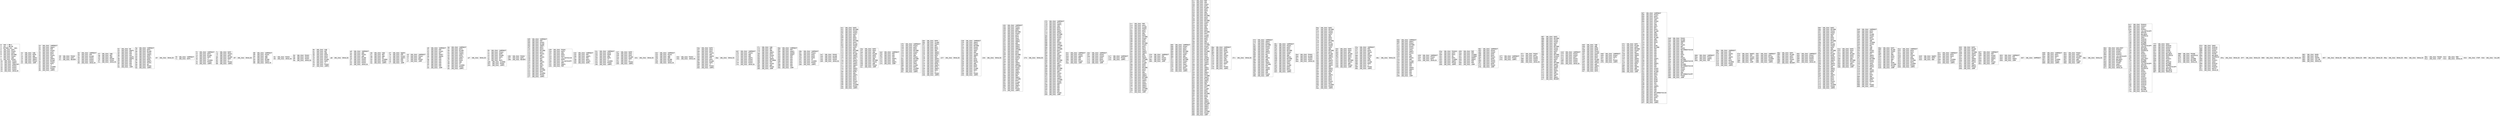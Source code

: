 digraph "graph.cfg.gv" {
	subgraph global {
		node [fontname=Courier fontsize=30.0 rank=same shape=box]
		block_0 [label="0: %00 = #0x1\l2: %01 = #0x40\l4: MSTORE(%01, %00)\l5: [NO_SSA] DUP1\l6: [NO_SSA] PUSH1\l8: [NO_SSA] DUP2\l9: [NO_SSA] MSTORE\la: [NO_SSA] PUSH1\lc: [NO_SSA] ADD\ld: [NO_SSA] PUSH2\l10: [NO_SSA] PUSH1\l12: [NO_SSA] SWAP2\l13: [NO_SSA] CODECOPY\l14: [NO_SSA] PUSH1\l16: [NO_SSA] PUSH1\l18: [NO_SSA] PUSH1\l1a: [NO_SSA] INVALID\l"]
		block_1b [label="1b: [NO_SSA] SUB\l1c: [NO_SSA] DUP9\l1d: [NO_SSA] AND\l1e: [NO_SSA] SWAP2\l1f: [NO_SSA] SWAP1\l20: [NO_SSA] PUSH2\l23: [NO_SSA] JUMP\l"]
		block_24 [label="24: [NO_SSA] JUMPDEST\l25: [NO_SSA] SWAP1\l26: [NO_SSA] POP\l27: [NO_SSA] PUSH1\l29: [NO_SSA] DUP2\l2a: [NO_SSA] DUP1\l2b: [NO_SSA] PUSH1\l2d: [NO_SSA] ADD\l2e: [NO_SSA] SWAP1\l2f: [NO_SSA] MLOAD\l30: [NO_SSA] PUSH1\l32: [NO_SSA] DUP2\l33: [NO_SSA] LT\l34: [NO_SSA] ISZERO\l35: [NO_SSA] PUSH2\l38: [NO_SSA] JUMPI\l"]
		block_39 [label="39: [NO_SSA] PUSH1\l3b: [NO_SSA] DUP1\l3c: [NO_SSA] REVERT\l"]
		block_3d [label="3d: [NO_SSA] JUMPDEST\l3e: [NO_SSA] POP\l3f: [NO_SSA] MLOAD\l40: [NO_SSA] PUSH1\l42: [NO_SSA] PUSH1\l44: [NO_SSA] PUSH1\l46: [NO_SSA] INVALID\l"]
		block_47 [label="47: [NO_SSA] SUB\l48: [NO_SSA] NOT\l49: [NO_SSA] AND\l4a: [NO_SSA] PUSH4\l4f: [NO_SSA] PUSH1\l51: [NO_SSA] INVALID\l"]
		block_52 [label="52: [NO_SSA] EQ\l53: [NO_SSA] SWAP3\l54: [NO_SSA] POP\l55: [NO_SSA] POP\l56: [NO_SSA] POP\l57: [NO_SSA] SWAP5\l58: [NO_SSA] SWAP4\l59: [NO_SSA] POP\l5a: [NO_SSA] POP\l5b: [NO_SSA] POP\l5c: [NO_SSA] POP\l5d: [NO_SSA] JUMP\l"]
		block_5e [label="5e: [NO_SSA] JUMPDEST\l5f: [NO_SSA] DUP2\l60: [NO_SSA] MLOAD\l61: [NO_SSA] PUSH1\l63: [NO_SSA] SWAP1\l64: [NO_SSA] DUP5\l65: [NO_SSA] SWAP1\l66: [NO_SSA] DUP5\l67: [NO_SSA] SWAP1\l68: [NO_SSA] PUSH1\l6a: [NO_SSA] EQ\l6b: [NO_SSA] PUSH2\l6e: [NO_SSA] JUMPI\l"]
		block_6f [label="6f: [NO_SSA] INVALID\l"]
		block_70 [label="70: [NO_SSA] JUMPDEST\l71: [NO_SSA] DUP4\l"]
		block_72 [label="72: [NO_SSA] JUMPDEST\l73: [NO_SSA] DUP3\l74: [NO_SSA] MLOAD\l75: [NO_SSA] DUP2\l76: [NO_SSA] LT\l77: [NO_SSA] ISZERO\l78: [NO_SSA] PUSH2\l7b: [NO_SSA] JUMPI\l"]
		block_7c [label="7c: [NO_SSA] DUP2\l7d: [NO_SSA] PUSH1\l7f: [NO_SSA] DUP2\l80: [NO_SSA] MLOAD\l81: [NO_SSA] DUP2\l82: [NO_SSA] LT\l83: [NO_SSA] PUSH2\l86: [NO_SSA] JUMPI\l"]
		block_87 [label="87: [NO_SSA] INVALID\l"]
		block_88 [label="88: [NO_SSA] JUMPDEST\l89: [NO_SSA] PUSH1\l8b: [NO_SSA] ADD\l8c: [NO_SSA] ADD\l8d: [NO_SSA] MLOAD\l8e: [NO_SSA] PUSH1\l90: [NO_SSA] INVALID\l"]
		block_91 [label="91: [NO_SSA] PUSH1\l93: [NO_SSA] INVALID\l"]
		block_94 [label="94: [NO_SSA] PUSH1\l96: [NO_SSA] PUSH1\l98: [NO_SSA] PUSH1\l9a: [NO_SSA] INVALID\l"]
		block_9b [label="9b: [NO_SSA] SUB\l9c: [NO_SSA] NOT\l9d: [NO_SSA] AND\l9e: [NO_SSA] DUP4\l9f: [NO_SSA] DUP3\la0: [NO_SSA] DUP2\la1: [NO_SSA] MLOAD\la2: [NO_SSA] DUP2\la3: [NO_SSA] LT\la4: [NO_SSA] PUSH2\la7: [NO_SSA] JUMPI\l"]
		block_a8 [label="a8: [NO_SSA] INVALID\l"]
		block_a9 [label="a9: [NO_SSA] JUMPDEST\laa: [NO_SSA] ADD\lab: [NO_SSA] PUSH1\lad: [NO_SSA] ADD\lae: [NO_SSA] MLOAD\laf: [NO_SSA] PUSH1\lb1: [NO_SSA] PUSH1\lb3: [NO_SSA] PUSH1\lb5: [NO_SSA] INVALID\l"]
		block_b6 [label="b6: [NO_SSA] SUB\lb7: [NO_SSA] NOT\lb8: [NO_SSA] AND\lb9: [NO_SSA] EQ\lba: [NO_SSA] ISZERO\lbb: [NO_SSA] PUSH2\lbe: [NO_SSA] JUMPI\l"]
		block_bf [label="bf: [NO_SSA] SWAP3\lc0: [NO_SSA] POP\lc1: [NO_SSA] PUSH2\lc4: [NO_SSA] SWAP2\lc5: [NO_SSA] POP\lc6: [NO_SSA] POP\lc7: [NO_SSA] JUMP\l"]
		block_c8 [label="c8: [NO_SSA] JUMPDEST\lc9: [NO_SSA] PUSH1\lcb: [NO_SSA] ADD\lcc: [NO_SSA] PUSH2\lcf: [NO_SSA] JUMP\l"]
		block_d0 [label="d0: [NO_SSA] JUMPDEST\ld1: [NO_SSA] POP\ld2: [NO_SSA] PUSH1\ld4: [NO_SSA] NOT\ld5: [NO_SSA] SWAP7\ld6: [NO_SSA] SWAP6\ld7: [NO_SSA] POP\ld8: [NO_SSA] POP\ld9: [NO_SSA] POP\lda: [NO_SSA] POP\ldb: [NO_SSA] POP\ldc: [NO_SSA] POP\ldd: [NO_SSA] JUMP\l"]
		block_de [label="de: [NO_SSA] JUMPDEST\ldf: [NO_SSA] DUP3\le0: [NO_SSA] MLOAD\le1: [NO_SSA] PUSH1\le3: [NO_SSA] SWAP1\le4: [NO_SSA] DUP5\le5: [NO_SSA] SWAP1\le6: [NO_SSA] DUP4\le7: [NO_SSA] DUP6\le8: [NO_SSA] ADD\le9: [NO_SSA] GT\lea: [NO_SSA] ISZERO\leb: [NO_SSA] PUSH2\lee: [NO_SSA] JUMPI\l"]
		block_ef [label="ef: [NO_SSA] INVALID\l"]
		block_f0 [label="f0: [NO_SSA] JUMPDEST\lf1: [NO_SSA] PUSH1\lf3: [NO_SSA] DUP5\lf4: [NO_SSA] PUSH8\lfd: [NO_SSA] DUP2\lfe: [NO_SSA] GT\lff: [NO_SSA] DUP1\l100: [NO_SSA] ISZERO\l101: [NO_SSA] PUSH2\l104: [NO_SSA] JUMPI\l"]
		block_105 [label="105: [NO_SSA] PUSH1\l107: [NO_SSA] DUP1\l108: [NO_SSA] REVERT\l"]
		block_109 [label="109: [NO_SSA] JUMPDEST\l10a: [NO_SSA] POP\l10b: [NO_SSA] PUSH1\l10d: [NO_SSA] MLOAD\l10e: [NO_SSA] SWAP1\l10f: [NO_SSA] DUP1\l110: [NO_SSA] DUP3\l111: [NO_SSA] MSTORE\l112: [NO_SSA] DUP1\l113: [NO_SSA] PUSH1\l115: [NO_SSA] ADD\l116: [NO_SSA] PUSH1\l118: [NO_SSA] NOT\l119: [NO_SSA] AND\l11a: [NO_SSA] PUSH1\l11c: [NO_SSA] ADD\l11d: [NO_SSA] DUP3\l11e: [NO_SSA] ADD\l11f: [NO_SSA] PUSH1\l121: [NO_SSA] MSTORE\l122: [NO_SSA] DUP1\l123: [NO_SSA] ISZERO\l124: [NO_SSA] PUSH2\l127: [NO_SSA] JUMPI\l"]
		block_128 [label="128: [NO_SSA] PUSH1\l12a: [NO_SSA] DUP3\l12b: [NO_SSA] ADD\l12c: [NO_SSA] DUP2\l12d: [NO_SSA] DUP1\l12e: [NO_SSA] CALLDATASIZE\l12f: [NO_SSA] DUP4\l130: [NO_SSA] CALLDATACOPY\l131: [NO_SSA] ADD\l132: [NO_SSA] SWAP1\l133: [NO_SSA] POP\l"]
		block_134 [label="134: [NO_SSA] JUMPDEST\l135: [NO_SSA] POP\l136: [NO_SSA] SWAP1\l137: [NO_SSA] POP\l138: [NO_SSA] DUP1\l139: [NO_SSA] PUSH1\l13b: [NO_SSA] DUP6\l"]
		block_13c [label="13c: [NO_SSA] JUMPDEST\l13d: [NO_SSA] DUP8\l13e: [NO_SSA] DUP8\l13f: [NO_SSA] ADD\l140: [NO_SSA] DUP2\l141: [NO_SSA] LT\l142: [NO_SSA] ISZERO\l143: [NO_SSA] PUSH2\l146: [NO_SSA] JUMPI\l"]
		block_147 [label="147: [NO_SSA] DUP5\l148: [NO_SSA] DUP2\l149: [NO_SSA] DUP2\l14a: [NO_SSA] MLOAD\l14b: [NO_SSA] DUP2\l14c: [NO_SSA] LT\l14d: [NO_SSA] PUSH2\l150: [NO_SSA] JUMPI\l"]
		block_151 [label="151: [NO_SSA] INVALID\l"]
		block_152 [label="152: [NO_SSA] JUMPDEST\l153: [NO_SSA] PUSH1\l155: [NO_SSA] ADD\l156: [NO_SSA] ADD\l157: [NO_SSA] MLOAD\l158: [NO_SSA] PUSH1\l15a: [NO_SSA] INVALID\l"]
		block_15b [label="15b: [NO_SSA] PUSH1\l15d: [NO_SSA] INVALID\l"]
		block_15e [label="15e: [NO_SSA] DUP4\l15f: [NO_SSA] DUP4\l160: [NO_SSA] DUP1\l161: [NO_SSA] PUSH1\l163: [NO_SSA] ADD\l164: [NO_SSA] SWAP5\l165: [NO_SSA] POP\l166: [NO_SSA] DUP2\l167: [NO_SSA] MLOAD\l168: [NO_SSA] DUP2\l169: [NO_SSA] LT\l16a: [NO_SSA] PUSH2\l16d: [NO_SSA] JUMPI\l"]
		block_16e [label="16e: [NO_SSA] INVALID\l"]
		block_16f [label="16f: [NO_SSA] JUMPDEST\l170: [NO_SSA] PUSH1\l172: [NO_SSA] ADD\l173: [NO_SSA] ADD\l174: [NO_SSA] SWAP1\l175: [NO_SSA] PUSH1\l177: [NO_SSA] PUSH1\l179: [NO_SSA] PUSH1\l17b: [NO_SSA] INVALID\l"]
		block_17c [label="17c: [NO_SSA] SUB\l17d: [NO_SSA] NOT\l17e: [NO_SSA] AND\l17f: [NO_SSA] SWAP1\l180: [NO_SSA] DUP2\l181: [NO_SSA] PUSH1\l183: [NO_SSA] BYTE\l184: [NO_SSA] SWAP1\l185: [NO_SSA] MSTORE8\l186: [NO_SSA] POP\l187: [NO_SSA] PUSH1\l189: [NO_SSA] ADD\l18a: [NO_SSA] PUSH2\l18d: [NO_SSA] JUMP\l"]
		block_18e [label="18e: [NO_SSA] JUMPDEST\l18f: [NO_SSA] POP\l190: [NO_SSA] SWAP1\l191: [NO_SSA] SWAP8\l192: [NO_SSA] SWAP7\l193: [NO_SSA] POP\l194: [NO_SSA] POP\l195: [NO_SSA] POP\l196: [NO_SSA] POP\l197: [NO_SSA] POP\l198: [NO_SSA] POP\l199: [NO_SSA] POP\l19a: [NO_SSA] JUMP\l"]
		block_19b [label="19b: [NO_SSA] JUMPDEST\l19c: [NO_SSA] PUSH1\l19e: [NO_SSA] DUP2\l19f: [NO_SSA] DUP5\l1a0: [NO_SSA] DUP5\l1a1: [NO_SSA] GT\l1a2: [NO_SSA] ISZERO\l1a3: [NO_SSA] PUSH2\l1a6: [NO_SSA] JUMPI\l"]
		block_1a7 [label="1a7: [NO_SSA] PUSH1\l1a9: [NO_SSA] MLOAD\l1aa: [NO_SSA] PUSH3\l1ae: [NO_SSA] PUSH1\l1b0: [NO_SSA] INVALID\l"]
		block_1b1 [label="1b1: [NO_SSA] DUP2\l1b2: [NO_SSA] MSTORE\l1b3: [NO_SSA] PUSH1\l1b5: [NO_SSA] PUSH1\l1b7: [NO_SSA] DUP3\l1b8: [NO_SSA] ADD\l1b9: [NO_SSA] DUP2\l1ba: [NO_SSA] DUP2\l1bb: [NO_SSA] MSTORE\l1bc: [NO_SSA] DUP4\l1bd: [NO_SSA] MLOAD\l1be: [NO_SSA] PUSH1\l1c0: [NO_SSA] DUP5\l1c1: [NO_SSA] ADD\l1c2: [NO_SSA] MSTORE\l1c3: [NO_SSA] DUP4\l1c4: [NO_SSA] MLOAD\l1c5: [NO_SSA] SWAP1\l1c6: [NO_SSA] SWAP3\l1c7: [NO_SSA] DUP4\l1c8: [NO_SSA] SWAP3\l1c9: [NO_SSA] PUSH1\l1cb: [NO_SSA] SWAP1\l1cc: [NO_SSA] SWAP2\l1cd: [NO_SSA] ADD\l1ce: [NO_SSA] SWAP2\l1cf: [NO_SSA] SWAP1\l1d0: [NO_SSA] DUP6\l1d1: [NO_SSA] ADD\l1d2: [NO_SSA] SWAP1\l1d3: [NO_SSA] DUP1\l1d4: [NO_SSA] DUP4\l1d5: [NO_SSA] DUP4\l1d6: [NO_SSA] PUSH1\l1d8: [NO_SSA] DUP4\l1d9: [NO_SSA] ISZERO\l1da: [NO_SSA] PUSH2\l1dd: [NO_SSA] JUMPI\l"]
		block_1de [label="1de: [NO_SSA] DUP2\l1df: [NO_SSA] DUP2\l1e0: [NO_SSA] ADD\l1e1: [NO_SSA] MLOAD\l1e2: [NO_SSA] DUP4\l1e3: [NO_SSA] DUP3\l1e4: [NO_SSA] ADD\l1e5: [NO_SSA] MSTORE\l1e6: [NO_SSA] PUSH1\l1e8: [NO_SSA] ADD\l1e9: [NO_SSA] PUSH2\l1ec: [NO_SSA] JUMP\l"]
		block_1ed [label="1ed: [NO_SSA] JUMPDEST\l1ee: [NO_SSA] POP\l1ef: [NO_SSA] POP\l1f0: [NO_SSA] POP\l1f1: [NO_SSA] SWAP1\l1f2: [NO_SSA] SUB\l1f3: [NO_SSA] SWAP1\l1f4: [NO_SSA] JUMP\l"]
		block_1f5 [label="1f5: [NO_SSA] JUMPDEST\l1f6: [NO_SSA] PUSH1\l1f8: [NO_SSA] DUP2\l1f9: [NO_SSA] DUP2\l1fa: [NO_SSA] MSTORE\l1fb: [NO_SSA] PUSH1\l1fd: [NO_SSA] DUP4\l1fe: [NO_SSA] ADD\l1ff: [NO_SSA] PUSH1\l201: [NO_SSA] MSTORE\l202: [NO_SSA] PUSH1\l204: [NO_SSA] DUP2\l205: [NO_SSA] SHA3\l206: [NO_SSA] SLOAD\l207: [NO_SSA] DUP1\l208: [NO_SSA] ISZERO\l209: [NO_SSA] PUSH2\l20c: [NO_SSA] JUMPI\l"]
		block_20d [label="20d: [NO_SSA] DUP4\l20e: [NO_SSA] SLOAD\l20f: [NO_SSA] PUSH1\l211: [NO_SSA] NOT\l212: [NO_SSA] DUP1\l213: [NO_SSA] DUP4\l214: [NO_SSA] ADD\l215: [NO_SSA] SWAP2\l216: [NO_SSA] SWAP1\l217: [NO_SSA] DUP2\l218: [NO_SSA] ADD\l219: [NO_SSA] SWAP1\l21a: [NO_SSA] PUSH1\l21c: [NO_SSA] SWAP1\l21d: [NO_SSA] DUP8\l21e: [NO_SSA] SWAP1\l21f: [NO_SSA] DUP4\l220: [NO_SSA] SWAP1\l221: [NO_SSA] DUP2\l222: [NO_SSA] LT\l223: [NO_SSA] PUSH2\l226: [NO_SSA] JUMPI\l"]
		block_227 [label="227: [NO_SSA] INVALID\l"]
		block_228 [label="228: [NO_SSA] JUMPDEST\l229: [NO_SSA] SWAP1\l22a: [NO_SSA] PUSH1\l22c: [NO_SSA] MSTORE\l22d: [NO_SSA] PUSH1\l22f: [NO_SSA] PUSH1\l231: [NO_SSA] SHA3\l232: [NO_SSA] ADD\l233: [NO_SSA] SLOAD\l234: [NO_SSA] SWAP1\l235: [NO_SSA] POP\l236: [NO_SSA] DUP1\l237: [NO_SSA] DUP8\l238: [NO_SSA] PUSH1\l23a: [NO_SSA] ADD\l23b: [NO_SSA] DUP5\l23c: [NO_SSA] DUP2\l23d: [NO_SSA] SLOAD\l23e: [NO_SSA] DUP2\l23f: [NO_SSA] LT\l240: [NO_SSA] PUSH2\l243: [NO_SSA] JUMPI\l"]
		block_244 [label="244: [NO_SSA] INVALID\l"]
		block_245 [label="245: [NO_SSA] JUMPDEST\l246: [NO_SSA] PUSH1\l248: [NO_SSA] SWAP2\l249: [NO_SSA] DUP3\l24a: [NO_SSA] MSTORE\l24b: [NO_SSA] PUSH1\l24d: [NO_SSA] DUP1\l24e: [NO_SSA] DUP4\l24f: [NO_SSA] SHA3\l250: [NO_SSA] SWAP1\l251: [NO_SSA] SWAP2\l252: [NO_SSA] ADD\l253: [NO_SSA] SWAP3\l254: [NO_SSA] SWAP1\l255: [NO_SSA] SWAP3\l256: [NO_SSA] SSTORE\l257: [NO_SSA] DUP3\l258: [NO_SSA] DUP2\l259: [NO_SSA] MSTORE\l25a: [NO_SSA] PUSH1\l25c: [NO_SSA] DUP10\l25d: [NO_SSA] DUP2\l25e: [NO_SSA] ADD\l25f: [NO_SSA] SWAP1\l260: [NO_SSA] SWAP3\l261: [NO_SSA] MSTORE\l262: [NO_SSA] PUSH1\l264: [NO_SSA] SWAP1\l265: [NO_SSA] SHA3\l266: [NO_SSA] SWAP1\l267: [NO_SSA] DUP5\l268: [NO_SSA] ADD\l269: [NO_SSA] SWAP1\l26a: [NO_SSA] SSTORE\l26b: [NO_SSA] DUP7\l26c: [NO_SSA] SLOAD\l26d: [NO_SSA] DUP8\l26e: [NO_SSA] SWAP1\l26f: [NO_SSA] DUP1\l270: [NO_SSA] PUSH2\l273: [NO_SSA] JUMPI\l"]
		block_274 [label="274: [NO_SSA] INVALID\l"]
		block_275 [label="275: [NO_SSA] JUMPDEST\l276: [NO_SSA] PUSH1\l278: [NO_SSA] SWAP1\l279: [NO_SSA] SUB\l27a: [NO_SSA] DUP2\l27b: [NO_SSA] DUP2\l27c: [NO_SSA] SWAP1\l27d: [NO_SSA] PUSH1\l27f: [NO_SSA] MSTORE\l280: [NO_SSA] PUSH1\l282: [NO_SSA] PUSH1\l284: [NO_SSA] SHA3\l285: [NO_SSA] ADD\l286: [NO_SSA] PUSH1\l288: [NO_SSA] SWAP1\l289: [NO_SSA] SSTORE\l28a: [NO_SSA] SWAP1\l28b: [NO_SSA] SSTORE\l28c: [NO_SSA] DUP7\l28d: [NO_SSA] PUSH1\l28f: [NO_SSA] ADD\l290: [NO_SSA] PUSH1\l292: [NO_SSA] DUP8\l293: [NO_SSA] DUP2\l294: [NO_SSA] MSTORE\l295: [NO_SSA] PUSH1\l297: [NO_SSA] ADD\l298: [NO_SSA] SWAP1\l299: [NO_SSA] DUP2\l29a: [NO_SSA] MSTORE\l29b: [NO_SSA] PUSH1\l29d: [NO_SSA] ADD\l29e: [NO_SSA] PUSH1\l2a0: [NO_SSA] SHA3\l2a1: [NO_SSA] PUSH1\l2a3: [NO_SSA] SWAP1\l2a4: [NO_SSA] SSTORE\l2a5: [NO_SSA] PUSH1\l2a7: [NO_SSA] SWAP5\l2a8: [NO_SSA] POP\l2a9: [NO_SSA] POP\l2aa: [NO_SSA] POP\l2ab: [NO_SSA] POP\l2ac: [NO_SSA] POP\l2ad: [NO_SSA] PUSH2\l2b0: [NO_SSA] JUMP\l"]
		block_2b1 [label="2b1: [NO_SSA] JUMPDEST\l2b2: [NO_SSA] PUSH1\l2b4: [NO_SSA] SWAP2\l2b5: [NO_SSA] POP\l2b6: [NO_SSA] POP\l2b7: [NO_SSA] PUSH2\l2ba: [NO_SSA] JUMP\l"]
		block_2bb [label="2bb: [NO_SSA] JUMPDEST\l2bc: [NO_SSA] PUSH1\l2be: [NO_SSA] PUSH2\l2c1: [NO_SSA] DUP4\l2c2: [NO_SSA] DUP4\l2c3: [NO_SSA] PUSH2\l2c6: [NO_SSA] JUMP\l"]
		block_2c7 [label="2c7: [NO_SSA] JUMPDEST\l2c8: [NO_SSA] PUSH2\l2cb: [NO_SSA] JUMPI\l"]
		block_2cc [label="2cc: [NO_SSA] POP\l2cd: [NO_SSA] DUP2\l2ce: [NO_SSA] SLOAD\l2cf: [NO_SSA] PUSH1\l2d1: [NO_SSA] DUP2\l2d2: [NO_SSA] DUP2\l2d3: [NO_SSA] ADD\l2d4: [NO_SSA] DUP5\l2d5: [NO_SSA] SSTORE\l2d6: [NO_SSA] PUSH1\l2d8: [NO_SSA] DUP5\l2d9: [NO_SSA] DUP2\l2da: [NO_SSA] MSTORE\l2db: [NO_SSA] PUSH1\l2dd: [NO_SSA] DUP1\l2de: [NO_SSA] DUP3\l2df: [NO_SSA] SHA3\l2e0: [NO_SSA] SWAP1\l2e1: [NO_SSA] SWAP4\l2e2: [NO_SSA] ADD\l2e3: [NO_SSA] DUP5\l2e4: [NO_SSA] SWAP1\l2e5: [NO_SSA] SSTORE\l2e6: [NO_SSA] DUP5\l2e7: [NO_SSA] SLOAD\l2e8: [NO_SSA] DUP5\l2e9: [NO_SSA] DUP3\l2ea: [NO_SSA] MSTORE\l2eb: [NO_SSA] DUP3\l2ec: [NO_SSA] DUP7\l2ed: [NO_SSA] ADD\l2ee: [NO_SSA] SWAP1\l2ef: [NO_SSA] SWAP4\l2f0: [NO_SSA] MSTORE\l2f1: [NO_SSA] PUSH1\l2f3: [NO_SSA] SWAP1\l2f4: [NO_SSA] SHA3\l2f5: [NO_SSA] SWAP2\l2f6: [NO_SSA] SWAP1\l2f7: [NO_SSA] SWAP2\l2f8: [NO_SSA] SSTORE\l2f9: [NO_SSA] PUSH2\l2fc: [NO_SSA] JUMP\l"]
		block_2fd [label="2fd: [NO_SSA] JUMPDEST\l2fe: [NO_SSA] POP\l2ff: [NO_SSA] PUSH1\l301: [NO_SSA] PUSH2\l304: [NO_SSA] JUMP\l"]
		block_305 [label="305: [NO_SSA] JUMPDEST\l306: [NO_SSA] PUSH1\l308: [NO_SSA] DUP3\l309: [NO_SSA] DUP2\l30a: [NO_SSA] MSTORE\l30b: [NO_SSA] PUSH1\l30d: [NO_SSA] DUP5\l30e: [NO_SSA] ADD\l30f: [NO_SSA] PUSH1\l311: [NO_SSA] MSTORE\l312: [NO_SSA] PUSH1\l314: [NO_SSA] DUP2\l315: [NO_SSA] SHA3\l316: [NO_SSA] SLOAD\l317: [NO_SSA] DUP1\l318: [NO_SSA] PUSH2\l31b: [NO_SSA] JUMPI\l"]
		block_31c [label="31c: [NO_SSA] POP\l31d: [NO_SSA] POP\l31e: [NO_SSA] PUSH1\l320: [NO_SSA] DUP1\l321: [NO_SSA] MLOAD\l322: [NO_SSA] DUP1\l323: [NO_SSA] DUP3\l324: [NO_SSA] ADD\l325: [NO_SSA] DUP3\l326: [NO_SSA] MSTORE\l327: [NO_SSA] DUP4\l328: [NO_SSA] DUP2\l329: [NO_SSA] MSTORE\l32a: [NO_SSA] PUSH1\l32c: [NO_SSA] DUP1\l32d: [NO_SSA] DUP3\l32e: [NO_SSA] ADD\l32f: [NO_SSA] DUP5\l330: [NO_SSA] DUP2\l331: [NO_SSA] MSTORE\l332: [NO_SSA] DUP7\l333: [NO_SSA] SLOAD\l334: [NO_SSA] PUSH1\l336: [NO_SSA] DUP2\l337: [NO_SSA] DUP2\l338: [NO_SSA] ADD\l339: [NO_SSA] DUP10\l33a: [NO_SSA] SSTORE\l33b: [NO_SSA] PUSH1\l33d: [NO_SSA] DUP10\l33e: [NO_SSA] DUP2\l33f: [NO_SSA] MSTORE\l340: [NO_SSA] DUP5\l341: [NO_SSA] DUP2\l342: [NO_SSA] SHA3\l343: [NO_SSA] SWAP6\l344: [NO_SSA] MLOAD\l345: [NO_SSA] PUSH1\l347: [NO_SSA] SWAP1\l348: [NO_SSA] SWAP4\l349: [NO_SSA] MUL\l34a: [NO_SSA] SWAP1\l34b: [NO_SSA] SWAP6\l34c: [NO_SSA] ADD\l34d: [NO_SSA] SWAP2\l34e: [NO_SSA] DUP3\l34f: [NO_SSA] SSTORE\l350: [NO_SSA] SWAP2\l351: [NO_SSA] MLOAD\l352: [NO_SSA] SWAP1\l353: [NO_SSA] DUP3\l354: [NO_SSA] ADD\l355: [NO_SSA] SSTORE\l356: [NO_SSA] DUP7\l357: [NO_SSA] SLOAD\l358: [NO_SSA] DUP7\l359: [NO_SSA] DUP5\l35a: [NO_SSA] MSTORE\l35b: [NO_SSA] DUP2\l35c: [NO_SSA] DUP9\l35d: [NO_SSA] ADD\l35e: [NO_SSA] SWAP1\l35f: [NO_SSA] SWAP3\l360: [NO_SSA] MSTORE\l361: [NO_SSA] SWAP3\l362: [NO_SSA] SWAP1\l363: [NO_SSA] SWAP2\l364: [NO_SSA] SHA3\l365: [NO_SSA] SSTORE\l366: [NO_SSA] PUSH2\l369: [NO_SSA] JUMP\l"]
		block_36a [label="36a: [NO_SSA] JUMPDEST\l36b: [NO_SSA] DUP3\l36c: [NO_SSA] DUP6\l36d: [NO_SSA] PUSH1\l36f: [NO_SSA] ADD\l370: [NO_SSA] PUSH1\l372: [NO_SSA] DUP4\l373: [NO_SSA] SUB\l374: [NO_SSA] DUP2\l375: [NO_SSA] SLOAD\l376: [NO_SSA] DUP2\l377: [NO_SSA] LT\l378: [NO_SSA] PUSH2\l37b: [NO_SSA] JUMPI\l"]
		block_37c [label="37c: [NO_SSA] INVALID\l"]
		block_37d [label="37d: [NO_SSA] JUMPDEST\l37e: [NO_SSA] SWAP1\l37f: [NO_SSA] PUSH1\l381: [NO_SSA] MSTORE\l382: [NO_SSA] PUSH1\l384: [NO_SSA] PUSH1\l386: [NO_SSA] SHA3\l387: [NO_SSA] SWAP1\l388: [NO_SSA] PUSH1\l38a: [NO_SSA] MUL\l38b: [NO_SSA] ADD\l38c: [NO_SSA] PUSH1\l38e: [NO_SSA] ADD\l38f: [NO_SSA] DUP2\l390: [NO_SSA] SWAP1\l391: [NO_SSA] SSTORE\l392: [NO_SSA] POP\l393: [NO_SSA] PUSH1\l395: [NO_SSA] SWAP2\l396: [NO_SSA] POP\l397: [NO_SSA] POP\l398: [NO_SSA] PUSH2\l39b: [NO_SSA] JUMP\l"]
		block_39c [label="39c: [NO_SSA] JUMPDEST\l39d: [NO_SSA] PUSH1\l39f: [NO_SSA] DUP3\l3a0: [NO_SSA] DUP2\l3a1: [NO_SSA] MSTORE\l3a2: [NO_SSA] PUSH1\l3a4: [NO_SSA] DUP5\l3a5: [NO_SSA] ADD\l3a6: [NO_SSA] PUSH1\l3a8: [NO_SSA] MSTORE\l3a9: [NO_SSA] PUSH1\l3ab: [NO_SSA] DUP2\l3ac: [NO_SSA] SHA3\l3ad: [NO_SSA] SLOAD\l3ae: [NO_SSA] DUP3\l3af: [NO_SSA] DUP2\l3b0: [NO_SSA] PUSH2\l3b3: [NO_SSA] JUMPI\l"]
		block_3b4 [label="3b4: [NO_SSA] PUSH1\l3b6: [NO_SSA] MLOAD\l3b7: [NO_SSA] PUSH3\l3bb: [NO_SSA] PUSH1\l3bd: [NO_SSA] INVALID\l"]
		block_3be [label="3be: [NO_SSA] DUP2\l3bf: [NO_SSA] MSTORE\l3c0: [NO_SSA] PUSH1\l3c2: [NO_SSA] PUSH1\l3c4: [NO_SSA] DUP3\l3c5: [NO_SSA] ADD\l3c6: [NO_SSA] DUP2\l3c7: [NO_SSA] DUP2\l3c8: [NO_SSA] MSTORE\l3c9: [NO_SSA] DUP4\l3ca: [NO_SSA] MLOAD\l3cb: [NO_SSA] PUSH1\l3cd: [NO_SSA] DUP5\l3ce: [NO_SSA] ADD\l3cf: [NO_SSA] MSTORE\l3d0: [NO_SSA] DUP4\l3d1: [NO_SSA] MLOAD\l3d2: [NO_SSA] SWAP1\l3d3: [NO_SSA] SWAP3\l3d4: [NO_SSA] DUP4\l3d5: [NO_SSA] SWAP3\l3d6: [NO_SSA] PUSH1\l3d8: [NO_SSA] SWAP1\l3d9: [NO_SSA] SWAP2\l3da: [NO_SSA] ADD\l3db: [NO_SSA] SWAP2\l3dc: [NO_SSA] SWAP1\l3dd: [NO_SSA] DUP6\l3de: [NO_SSA] ADD\l3df: [NO_SSA] SWAP1\l3e0: [NO_SSA] DUP1\l3e1: [NO_SSA] DUP4\l3e2: [NO_SSA] DUP4\l3e3: [NO_SSA] PUSH1\l3e5: [NO_SSA] DUP4\l3e6: [NO_SSA] ISZERO\l3e7: [NO_SSA] PUSH2\l3ea: [NO_SSA] JUMPI\l"]
		block_3eb [label="3eb: [NO_SSA] DUP2\l3ec: [NO_SSA] DUP2\l3ed: [NO_SSA] ADD\l3ee: [NO_SSA] MLOAD\l3ef: [NO_SSA] DUP4\l3f0: [NO_SSA] DUP3\l3f1: [NO_SSA] ADD\l3f2: [NO_SSA] MSTORE\l3f3: [NO_SSA] PUSH1\l3f5: [NO_SSA] ADD\l3f6: [NO_SSA] PUSH2\l3f9: [NO_SSA] JUMP\l"]
		block_3fa [label="3fa: [NO_SSA] JUMPDEST\l3fb: [NO_SSA] POP\l3fc: [NO_SSA] DUP5\l3fd: [NO_SSA] PUSH1\l3ff: [NO_SSA] ADD\l400: [NO_SSA] PUSH1\l402: [NO_SSA] DUP3\l403: [NO_SSA] SUB\l404: [NO_SSA] DUP2\l405: [NO_SSA] SLOAD\l406: [NO_SSA] DUP2\l407: [NO_SSA] LT\l408: [NO_SSA] PUSH2\l40b: [NO_SSA] JUMPI\l"]
		block_40c [label="40c: [NO_SSA] INVALID\l"]
		block_40d [label="40d: [NO_SSA] JUMPDEST\l40e: [NO_SSA] SWAP1\l40f: [NO_SSA] PUSH1\l411: [NO_SSA] MSTORE\l412: [NO_SSA] PUSH1\l414: [NO_SSA] PUSH1\l416: [NO_SSA] SHA3\l417: [NO_SSA] SWAP1\l418: [NO_SSA] PUSH1\l41a: [NO_SSA] MUL\l41b: [NO_SSA] ADD\l41c: [NO_SSA] PUSH1\l41e: [NO_SSA] ADD\l41f: [NO_SSA] SLOAD\l420: [NO_SSA] SWAP2\l421: [NO_SSA] POP\l422: [NO_SSA] POP\l423: [NO_SSA] SWAP4\l424: [NO_SSA] SWAP3\l425: [NO_SSA] POP\l426: [NO_SSA] POP\l427: [NO_SSA] POP\l428: [NO_SSA] JUMP\l"]
		block_429 [label="429: [NO_SSA] JUMPDEST\l42a: [NO_SSA] PUSH1\l42c: [NO_SSA] DUP2\l42d: [NO_SSA] INVALID\l"]
		block_42e [label="42e: [NO_SSA] PUSH32\l44f: [NO_SSA] DUP2\l450: [NO_SSA] DUP2\l451: [NO_SSA] EQ\l452: [NO_SSA] DUP1\l453: [NO_SSA] ISZERO\l454: [NO_SSA] SWAP1\l455: [NO_SSA] PUSH2\l458: [NO_SSA] JUMPI\l"]
		block_459 [label="459: [NO_SSA] POP\l45a: [NO_SSA] POP\l45b: [NO_SSA] ISZERO\l45c: [NO_SSA] ISZERO\l45d: [NO_SSA] SWAP3\l45e: [NO_SSA] SWAP2\l45f: [NO_SSA] POP\l460: [NO_SSA] POP\l461: [NO_SSA] JUMP\l"]
		block_462 [label="462: [NO_SSA] JUMPDEST\l463: [NO_SSA] PUSH1\l465: [NO_SSA] PUSH2\l468: [NO_SSA] DUP5\l469: [NO_SSA] DUP5\l46a: [NO_SSA] PUSH1\l46c: [NO_SSA] DUP6\l46d: [NO_SSA] PUSH1\l46f: [NO_SSA] PUSH2\l472: [NO_SSA] DUP6\l473: [NO_SSA] PUSH2\l476: [NO_SSA] JUMP\l"]
		block_477 [label="477: [NO_SSA] JUMPDEST\l478: [NO_SSA] PUSH2\l47b: [NO_SSA] JUMPI\l"]
		block_47c [label="47c: [NO_SSA] PUSH1\l47e: [NO_SSA] DUP1\l47f: [NO_SSA] MLOAD\l480: [NO_SSA] PUSH3\l484: [NO_SSA] PUSH1\l486: [NO_SSA] INVALID\l"]
		block_487 [label="487: [NO_SSA] DUP2\l488: [NO_SSA] MSTORE\l489: [NO_SSA] PUSH1\l48b: [NO_SSA] PUSH1\l48d: [NO_SSA] DUP3\l48e: [NO_SSA] ADD\l48f: [NO_SSA] MSTORE\l490: [NO_SSA] PUSH1\l492: [NO_SSA] PUSH1\l494: [NO_SSA] DUP3\l495: [NO_SSA] ADD\l496: [NO_SSA] MSTORE\l497: [NO_SSA] PUSH32\l4b8: [NO_SSA] PUSH1\l4ba: [NO_SSA] DUP3\l4bb: [NO_SSA] ADD\l4bc: [NO_SSA] MSTORE\l4bd: [NO_SSA] SWAP1\l4be: [NO_SSA] MLOAD\l4bf: [NO_SSA] SWAP1\l4c0: [NO_SSA] DUP2\l4c1: [NO_SSA] SWAP1\l4c2: [NO_SSA] SUB\l4c3: [NO_SSA] PUSH1\l4c5: [NO_SSA] ADD\l4c6: [NO_SSA] SWAP1\l4c7: [NO_SSA] REVERT\l"]
		block_4c8 [label="4c8: [NO_SSA] JUMPDEST\l4c9: [NO_SSA] PUSH1\l4cb: [NO_SSA] PUSH1\l4cd: [NO_SSA] DUP7\l4ce: [NO_SSA] PUSH1\l4d0: [NO_SSA] PUSH1\l4d2: [NO_SSA] PUSH1\l4d4: [NO_SSA] INVALID\l"]
		block_4d5 [label="4d5: [NO_SSA] SUB\l4d6: [NO_SSA] AND\l4d7: [NO_SSA] DUP6\l4d8: [NO_SSA] DUP8\l4d9: [NO_SSA] PUSH1\l4db: [NO_SSA] MLOAD\l4dc: [NO_SSA] DUP1\l4dd: [NO_SSA] DUP3\l4de: [NO_SSA] DUP1\l4df: [NO_SSA] MLOAD\l4e0: [NO_SSA] SWAP1\l4e1: [NO_SSA] PUSH1\l4e3: [NO_SSA] ADD\l4e4: [NO_SSA] SWAP1\l4e5: [NO_SSA] DUP1\l4e6: [NO_SSA] DUP4\l4e7: [NO_SSA] DUP4\l"]
		block_4e8 [label="4e8: [NO_SSA] JUMPDEST\l4e9: [NO_SSA] PUSH1\l4eb: [NO_SSA] DUP4\l4ec: [NO_SSA] LT\l4ed: [NO_SSA] PUSH2\l4f0: [NO_SSA] JUMPI\l"]
		block_4f1 [label="4f1: [NO_SSA] DUP1\l4f2: [NO_SSA] MLOAD\l4f3: [NO_SSA] DUP3\l4f4: [NO_SSA] MSTORE\l4f5: [NO_SSA] PUSH1\l4f7: [NO_SSA] NOT\l4f8: [NO_SSA] SWAP1\l4f9: [NO_SSA] SWAP3\l4fa: [NO_SSA] ADD\l4fb: [NO_SSA] SWAP2\l4fc: [NO_SSA] PUSH1\l4fe: [NO_SSA] SWAP2\l4ff: [NO_SSA] DUP3\l500: [NO_SSA] ADD\l501: [NO_SSA] SWAP2\l502: [NO_SSA] ADD\l503: [NO_SSA] PUSH2\l506: [NO_SSA] JUMP\l"]
		block_507 [label="507: [NO_SSA] JUMPDEST\l508: [NO_SSA] PUSH1\l50a: [NO_SSA] DUP4\l50b: [NO_SSA] PUSH1\l50d: [NO_SSA] SUB\l50e: [NO_SSA] PUSH2\l511: [NO_SSA] EXP\l512: [NO_SSA] SUB\l513: [NO_SSA] DUP1\l514: [NO_SSA] NOT\l515: [NO_SSA] DUP3\l516: [NO_SSA] MLOAD\l517: [NO_SSA] AND\l518: [NO_SSA] DUP2\l519: [NO_SSA] DUP5\l51a: [NO_SSA] MLOAD\l51b: [NO_SSA] AND\l51c: [NO_SSA] DUP1\l51d: [NO_SSA] DUP3\l51e: [NO_SSA] OR\l51f: [NO_SSA] DUP6\l520: [NO_SSA] MSTORE\l521: [NO_SSA] POP\l522: [NO_SSA] POP\l523: [NO_SSA] POP\l524: [NO_SSA] POP\l525: [NO_SSA] POP\l526: [NO_SSA] POP\l527: [NO_SSA] SWAP1\l528: [NO_SSA] POP\l529: [NO_SSA] ADD\l52a: [NO_SSA] SWAP2\l52b: [NO_SSA] POP\l52c: [NO_SSA] POP\l52d: [NO_SSA] PUSH1\l52f: [NO_SSA] PUSH1\l531: [NO_SSA] MLOAD\l532: [NO_SSA] DUP1\l533: [NO_SSA] DUP4\l534: [NO_SSA] SUB\l535: [NO_SSA] DUP2\l536: [NO_SSA] DUP6\l537: [NO_SSA] DUP8\l538: [NO_SSA] GAS\l539: [NO_SSA] CALL\l53a: [NO_SSA] SWAP3\l53b: [NO_SSA] POP\l53c: [NO_SSA] POP\l53d: [NO_SSA] POP\l53e: [NO_SSA] RETURNDATASIZE\l53f: [NO_SSA] DUP1\l540: [NO_SSA] PUSH1\l542: [NO_SSA] DUP2\l543: [NO_SSA] EQ\l544: [NO_SSA] PUSH2\l547: [NO_SSA] JUMPI\l"]
		block_548 [label="548: [NO_SSA] PUSH1\l54a: [NO_SSA] MLOAD\l54b: [NO_SSA] SWAP2\l54c: [NO_SSA] POP\l54d: [NO_SSA] PUSH1\l54f: [NO_SSA] NOT\l550: [NO_SSA] PUSH1\l552: [NO_SSA] RETURNDATASIZE\l553: [NO_SSA] ADD\l554: [NO_SSA] AND\l555: [NO_SSA] DUP3\l556: [NO_SSA] ADD\l557: [NO_SSA] PUSH1\l559: [NO_SSA] MSTORE\l55a: [NO_SSA] RETURNDATASIZE\l55b: [NO_SSA] DUP3\l55c: [NO_SSA] MSTORE\l55d: [NO_SSA] RETURNDATASIZE\l55e: [NO_SSA] PUSH1\l560: [NO_SSA] PUSH1\l562: [NO_SSA] DUP5\l563: [NO_SSA] ADD\l564: [NO_SSA] RETURNDATACOPY\l565: [NO_SSA] PUSH2\l568: [NO_SSA] JUMP\l"]
		block_569 [label="569: [NO_SSA] JUMPDEST\l56a: [NO_SSA] PUSH1\l56c: [NO_SSA] SWAP2\l56d: [NO_SSA] POP\l"]
		block_56e [label="56e: [NO_SSA] JUMPDEST\l56f: [NO_SSA] POP\l570: [NO_SSA] SWAP2\l571: [NO_SSA] POP\l572: [NO_SSA] SWAP2\l573: [NO_SSA] POP\l574: [NO_SSA] DUP2\l575: [NO_SSA] ISZERO\l576: [NO_SSA] PUSH2\l579: [NO_SSA] JUMPI\l"]
		block_57a [label="57a: [NO_SSA] SWAP2\l57b: [NO_SSA] POP\l57c: [NO_SSA] PUSH2\l57f: [NO_SSA] SWAP1\l580: [NO_SSA] POP\l581: [NO_SSA] JUMP\l"]
		block_582 [label="582: [NO_SSA] JUMPDEST\l583: [NO_SSA] DUP1\l584: [NO_SSA] MLOAD\l585: [NO_SSA] ISZERO\l586: [NO_SSA] PUSH2\l589: [NO_SSA] JUMPI\l"]
		block_58a [label="58a: [NO_SSA] DUP1\l58b: [NO_SSA] MLOAD\l58c: [NO_SSA] DUP1\l58d: [NO_SSA] DUP3\l58e: [NO_SSA] PUSH1\l590: [NO_SSA] ADD\l591: [NO_SSA] REVERT\l"]
		block_592 [label="592: [NO_SSA] JUMPDEST\l593: [NO_SSA] PUSH1\l595: [NO_SSA] MLOAD\l596: [NO_SSA] PUSH3\l59a: [NO_SSA] PUSH1\l59c: [NO_SSA] INVALID\l"]
		block_59d [label="59d: [NO_SSA] DUP2\l59e: [NO_SSA] MSTORE\l59f: [NO_SSA] PUSH1\l5a1: [NO_SSA] PUSH1\l5a3: [NO_SSA] DUP3\l5a4: [NO_SSA] ADD\l5a5: [NO_SSA] DUP2\l5a6: [NO_SSA] DUP2\l5a7: [NO_SSA] MSTORE\l5a8: [NO_SSA] DUP7\l5a9: [NO_SSA] MLOAD\l5aa: [NO_SSA] PUSH1\l5ac: [NO_SSA] DUP5\l5ad: [NO_SSA] ADD\l5ae: [NO_SSA] MSTORE\l5af: [NO_SSA] DUP7\l5b0: [NO_SSA] MLOAD\l5b1: [NO_SSA] DUP8\l5b2: [NO_SSA] SWAP4\l5b3: [NO_SSA] SWAP2\l5b4: [NO_SSA] SWAP3\l5b5: [NO_SSA] DUP4\l5b6: [NO_SSA] SWAP3\l5b7: [NO_SSA] PUSH1\l5b9: [NO_SSA] ADD\l5ba: [NO_SSA] SWAP2\l5bb: [NO_SSA] SWAP1\l5bc: [NO_SSA] DUP6\l5bd: [NO_SSA] ADD\l5be: [NO_SSA] SWAP1\l5bf: [NO_SSA] DUP1\l5c0: [NO_SSA] DUP4\l5c1: [NO_SSA] DUP4\l5c2: [NO_SSA] PUSH1\l5c4: [NO_SSA] DUP4\l5c5: [NO_SSA] ISZERO\l5c6: [NO_SSA] PUSH2\l5c9: [NO_SSA] JUMPI\l"]
		block_5ca [label="5ca: [NO_SSA] DUP2\l5cb: [NO_SSA] DUP2\l5cc: [NO_SSA] ADD\l5cd: [NO_SSA] MLOAD\l5ce: [NO_SSA] DUP4\l5cf: [NO_SSA] DUP3\l5d0: [NO_SSA] ADD\l5d1: [NO_SSA] MSTORE\l5d2: [NO_SSA] PUSH1\l5d4: [NO_SSA] ADD\l5d5: [NO_SSA] PUSH2\l5d8: [NO_SSA] JUMP\l"]
		block_5d9 [label="5d9: [NO_SSA] JUMPDEST\l5da: [NO_SSA] DUP3\l5db: [NO_SSA] DUP1\l5dc: [NO_SSA] SLOAD\l5dd: [NO_SSA] PUSH1\l5df: [NO_SSA] DUP2\l5e0: [NO_SSA] PUSH1\l5e2: [NO_SSA] AND\l5e3: [NO_SSA] ISZERO\l5e4: [NO_SSA] PUSH2\l5e7: [NO_SSA] MUL\l5e8: [NO_SSA] SUB\l5e9: [NO_SSA] AND\l5ea: [NO_SSA] PUSH1\l5ec: [NO_SSA] SWAP1\l5ed: [NO_SSA] DIV\l5ee: [NO_SSA] SWAP1\l5ef: [NO_SSA] PUSH1\l5f1: [NO_SSA] MSTORE\l5f2: [NO_SSA] PUSH1\l5f4: [NO_SSA] PUSH1\l5f6: [NO_SSA] SHA3\l5f7: [NO_SSA] SWAP1\l5f8: [NO_SSA] PUSH1\l5fa: [NO_SSA] ADD\l5fb: [NO_SSA] PUSH1\l5fd: [NO_SSA] SWAP1\l5fe: [NO_SSA] DIV\l5ff: [NO_SSA] DUP2\l600: [NO_SSA] ADD\l601: [NO_SSA] SWAP3\l602: [NO_SSA] DUP3\l603: [NO_SSA] PUSH1\l605: [NO_SSA] LT\l606: [NO_SSA] PUSH2\l609: [NO_SSA] JUMPI\l"]
		block_60a [label="60a: [NO_SSA] DUP1\l60b: [NO_SSA] MLOAD\l60c: [NO_SSA] PUSH1\l60e: [NO_SSA] NOT\l60f: [NO_SSA] AND\l610: [NO_SSA] DUP4\l611: [NO_SSA] DUP1\l612: [NO_SSA] ADD\l613: [NO_SSA] OR\l614: [NO_SSA] DUP6\l615: [NO_SSA] SSTORE\l616: [NO_SSA] PUSH2\l619: [NO_SSA] JUMP\l"]
		block_61a [label="61a: [NO_SSA] JUMPDEST\l61b: [NO_SSA] DUP3\l61c: [NO_SSA] DUP1\l61d: [NO_SSA] ADD\l61e: [NO_SSA] PUSH1\l620: [NO_SSA] ADD\l621: [NO_SSA] DUP6\l622: [NO_SSA] SSTORE\l623: [NO_SSA] DUP3\l624: [NO_SSA] ISZERO\l625: [NO_SSA] PUSH2\l628: [NO_SSA] JUMPI\l"]
		block_629 [label="629: [NO_SSA] SWAP2\l62a: [NO_SSA] DUP3\l62b: [NO_SSA] ADD\l"]
		block_62c [label="62c: [NO_SSA] JUMPDEST\l62d: [NO_SSA] DUP3\l62e: [NO_SSA] DUP2\l62f: [NO_SSA] GT\l630: [NO_SSA] ISZERO\l631: [NO_SSA] PUSH2\l634: [NO_SSA] JUMPI\l"]
		block_635 [label="635: [NO_SSA] DUP3\l636: [NO_SSA] MLOAD\l637: [NO_SSA] DUP3\l638: [NO_SSA] SSTORE\l639: [NO_SSA] SWAP2\l63a: [NO_SSA] PUSH1\l63c: [NO_SSA] ADD\l63d: [NO_SSA] SWAP2\l63e: [NO_SSA] SWAP1\l63f: [NO_SSA] PUSH1\l641: [NO_SSA] ADD\l642: [NO_SSA] SWAP1\l643: [NO_SSA] PUSH2\l646: [NO_SSA] JUMP\l"]
		block_647 [label="647: [NO_SSA] JUMPDEST\l648: [NO_SSA] POP\l649: [NO_SSA] PUSH2\l64c: [NO_SSA] SWAP3\l64d: [NO_SSA] SWAP2\l64e: [NO_SSA] POP\l64f: [NO_SSA] PUSH2\l652: [NO_SSA] JUMP\l"]
		block_653 [label="653: [NO_SSA] JUMPDEST\l654: [NO_SSA] POP\l655: [NO_SSA] SWAP1\l656: [NO_SSA] JUMP\l"]
		block_657 [label="657: [NO_SSA] JUMPDEST\l"]
		block_658 [label="658: [NO_SSA] JUMPDEST\l659: [NO_SSA] DUP1\l65a: [NO_SSA] DUP3\l65b: [NO_SSA] GT\l65c: [NO_SSA] ISZERO\l65d: [NO_SSA] PUSH2\l660: [NO_SSA] JUMPI\l"]
		block_661 [label="661: [NO_SSA] PUSH1\l663: [NO_SSA] DUP2\l664: [NO_SSA] SSTORE\l665: [NO_SSA] PUSH1\l667: [NO_SSA] ADD\l668: [NO_SSA] PUSH2\l66b: [NO_SSA] JUMP\l"]
		block_66c [label="66c: [NO_SSA] INVALID\l"]
		block_66d [label="66d: [NO_SSA] GASLIMIT\l66e: [NO_SSA] PUSH15\l67e: [NO_SSA] PUSH5\l684: [NO_SSA] PUSH21\l69a: [NO_SSA] PUSH15\l6aa: [NO_SSA] CALLDATACOPY\l6ab: [NO_SSA] ORIGIN\l6ac: [NO_SSA] BALANCE\l6ad: [NO_SSA] MSTORE\l6ae: [NO_SSA] PUSH6\l6b5: [NO_SSA] SHA3\l6b6: [NO_SSA] PUSH10\l6c1: [NO_SSA] INVALID\l"]
		block_6c2 [label="6c2: [NO_SSA] PUSH24\l6db: [NO_SSA] PUSH27\l6f7: [NO_SSA] SHA3\l6f8: [NO_SSA] PUSH21\l70e: [NO_SSA] CALLDATACOPY\l70f: [NO_SSA] ORIGIN\l710: [NO_SSA] BALANCE\l711: [NO_SSA] GASPRICE\l712: [NO_SSA] SHA3\l713: [NO_SSA] PUSH16\l724: [NO_SSA] PUSH19\l738: [NO_SSA] MSTORE\l739: [NO_SSA] NUMBER\l73a: [NO_SSA] CALLDATACOPY\l73b: [NO_SSA] ORIGIN\l73c: [NO_SSA] BALANCE\l73d: [NO_SSA] GASPRICE\l73e: [NO_SSA] SHA3\l73f: [NO_SSA] PUSH2\l742: [NO_SSA] PUSH19\l756: [NO_SSA] PUSH24\l76f: [NO_SSA] GASLIMIT\l770: [NO_SSA] MSTORE\l771: [NO_SSA] NUMBER\l772: [NO_SSA] CALLDATACOPY\l773: [NO_SSA] ORIGIN\l774: [NO_SSA] BALANCE\l775: [NO_SSA] GASPRICE\l776: [NO_SSA] SHA3\l777: [NO_SSA] PUSH3\l77b: [NO_SSA] PUSH15\l78b: [NO_SSA] PUSH6\l792: [NO_SSA] PUSH2\l795: [NO_SSA] PUSH19\l7a9: [NO_SSA] PUSH21\l7bf: [NO_SSA] PUSH20\l7d4: [NO_SSA] PUSH19\l7e8: [NO_SSA] PUSH16\l7f9: [NO_SSA] PUSH2\l7fc: [NO_SSA] SSTORE\l7fd: [NO_SSA] MSTORE\l7fe: [NO_SSA] INVALID\l"]
		block_7ff [label="7ff: [NO_SSA] SHA3\l800: [NO_SSA] PUSH20\l815: [NO_SSA] PUSH12\l822: [NO_SSA] PUSH2\l825: [NO_SSA] PUSH6\l82c: [NO_SSA] PUSH16\l83d: [NO_SSA] BALANCE\l83e: [NO_SSA] GASPRICE\l83f: [NO_SSA] SHA3\l840: [NO_SSA] PUSH21\l856: [NO_SSA] SHA3\l857: [NO_SSA] PUSH10\l862: [NO_SSA] MSTORE\l863: [NO_SSA] NUMBER\l864: [NO_SSA] CALLDATACOPY\l865: [NO_SSA] ORIGIN\l866: [NO_SSA] BALANCE\l867: [NO_SSA] INVALID\l"]
		block_868 [label="868: [NO_SSA] PUSH6\l86f: [NO_SSA] GASPRICE\l870: [NO_SSA] SHA3\l871: [NO_SSA] SSTORE\l872: [NO_SSA] MSTORE\l873: [NO_SSA] INVALID\l"]
		block_874 [label="874: [NO_SSA] SHA3\l875: [NO_SSA] PUSH18\l888: [NO_SSA] PUSH15\l898: [NO_SSA] PUSH2\l89b: [NO_SSA] PUSH19\l8af: [NO_SSA] PUSH6\l8b6: [NO_SSA] BALANCE\l8b7: [NO_SSA] GASPRICE\l8b8: [NO_SSA] SHA3\l8b9: [NO_SSA] PUSH21\l8cf: [NO_SSA] SHA3\l8d0: [NO_SSA] PUSH16\l8e1: [NO_SSA] PUSH5\l8e7: [NO_SSA] PUSH20\l8fc: [NO_SSA] DUP15\l8fd: [NO_SSA] INVALID\l"]
		block_8fe [label="8fe: [NO_SSA] INVALID\l"]
		block_8ff [label="8ff: [NO_SSA] INVALID\l"]
		block_900 [label="900: [NO_SSA] INVALID\l"]
		block_901 [label="901: [NO_SSA] INVALID\l"]
		block_902 [label="902: [NO_SSA] DUP8\l903: [NO_SSA] DUP5\l904: [NO_SSA] SWAP8\l905: [NO_SSA] CALLER\l906: [NO_SSA] INVALID\l"]
		block_907 [label="907: [NO_SSA] INVALID\l"]
		block_908 [label="908: [NO_SSA] INVALID\l"]
		block_909 [label="909: [NO_SSA] INVALID\l"]
		block_90a [label="90a: [NO_SSA] INVALID\l"]
		block_90b [label="90b: [NO_SSA] INVALID\l"]
		block_90c [label="90c: [NO_SSA] PUSH5\l912: [NO_SSA] STOP\l"]
		block_913 [label="913: [NO_SSA] MOD\l914: [NO_SSA] INVALID\l"]
		block_915 [label="915: [NO_SSA] STOP\l"]
		block_916 [label="916: [NO_SSA] CALLER\l"]
	}
}
